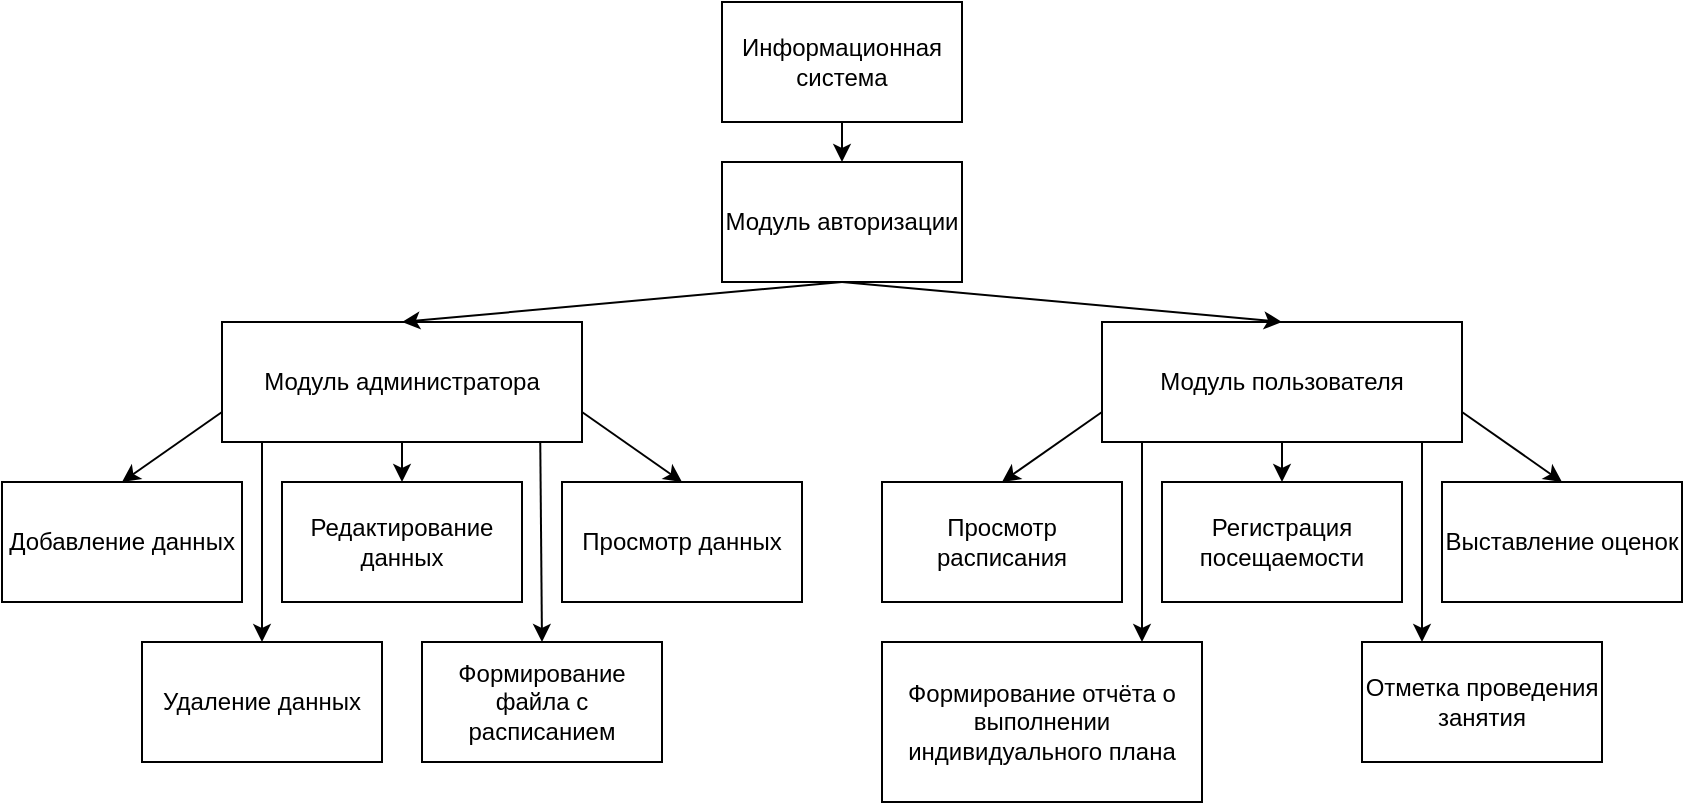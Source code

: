 <mxfile version="19.0.0" type="github">
  <diagram id="dxsCkdT6mXpU9T70Jx5Z" name="Page-1">
    <mxGraphModel dx="1455" dy="692" grid="1" gridSize="10" guides="1" tooltips="1" connect="1" arrows="1" fold="1" page="1" pageScale="1" pageWidth="827" pageHeight="1169" math="0" shadow="0">
      <root>
        <mxCell id="0" />
        <mxCell id="1" parent="0" />
        <mxCell id="iWz-e2gxmmqD6nIMcaIJ-20" value="" style="endArrow=classic;html=1;rounded=0;entryX=0.5;entryY=0;entryDx=0;entryDy=0;exitX=0.884;exitY=0.987;exitDx=0;exitDy=0;exitPerimeter=0;" parent="1" source="iWz-e2gxmmqD6nIMcaIJ-3" target="iWz-e2gxmmqD6nIMcaIJ-9" edge="1">
          <mxGeometry width="50" height="50" relative="1" as="geometry">
            <mxPoint x="200" y="380" as="sourcePoint" />
            <mxPoint x="400" y="410" as="targetPoint" />
          </mxGeometry>
        </mxCell>
        <mxCell id="iWz-e2gxmmqD6nIMcaIJ-1" value="Информационная система" style="rounded=0;whiteSpace=wrap;html=1;" parent="1" vertex="1">
          <mxGeometry x="360" y="160" width="120" height="60" as="geometry" />
        </mxCell>
        <mxCell id="iWz-e2gxmmqD6nIMcaIJ-2" value="Модуль авторизации" style="rounded=0;whiteSpace=wrap;html=1;" parent="1" vertex="1">
          <mxGeometry x="360" y="240" width="120" height="60" as="geometry" />
        </mxCell>
        <mxCell id="iWz-e2gxmmqD6nIMcaIJ-3" value="Модуль администратора" style="rounded=0;whiteSpace=wrap;html=1;" parent="1" vertex="1">
          <mxGeometry x="110" y="320" width="180" height="60" as="geometry" />
        </mxCell>
        <mxCell id="iWz-e2gxmmqD6nIMcaIJ-25" style="edgeStyle=orthogonalEdgeStyle;rounded=0;orthogonalLoop=1;jettySize=auto;html=1;exitX=0.5;exitY=1;exitDx=0;exitDy=0;entryX=0.5;entryY=0;entryDx=0;entryDy=0;" parent="1" source="iWz-e2gxmmqD6nIMcaIJ-4" target="iWz-e2gxmmqD6nIMcaIJ-11" edge="1">
          <mxGeometry relative="1" as="geometry" />
        </mxCell>
        <mxCell id="iWz-e2gxmmqD6nIMcaIJ-4" value="Модуль пользователя" style="rounded=0;whiteSpace=wrap;html=1;" parent="1" vertex="1">
          <mxGeometry x="550" y="320" width="180" height="60" as="geometry" />
        </mxCell>
        <mxCell id="iWz-e2gxmmqD6nIMcaIJ-5" value="Добавление данных" style="rounded=0;whiteSpace=wrap;html=1;" parent="1" vertex="1">
          <mxGeometry y="400" width="120" height="60" as="geometry" />
        </mxCell>
        <mxCell id="iWz-e2gxmmqD6nIMcaIJ-6" value="Редактирование данных" style="rounded=0;whiteSpace=wrap;html=1;" parent="1" vertex="1">
          <mxGeometry x="140" y="400" width="120" height="60" as="geometry" />
        </mxCell>
        <mxCell id="iWz-e2gxmmqD6nIMcaIJ-7" value="Удаление данных" style="rounded=0;whiteSpace=wrap;html=1;" parent="1" vertex="1">
          <mxGeometry x="70" y="480" width="120" height="60" as="geometry" />
        </mxCell>
        <mxCell id="iWz-e2gxmmqD6nIMcaIJ-8" value="Просмотр данных" style="rounded=0;whiteSpace=wrap;html=1;" parent="1" vertex="1">
          <mxGeometry x="280" y="400" width="120" height="60" as="geometry" />
        </mxCell>
        <mxCell id="iWz-e2gxmmqD6nIMcaIJ-9" value="Формирование файла с расписанием" style="rounded=0;whiteSpace=wrap;html=1;" parent="1" vertex="1">
          <mxGeometry x="210" y="480" width="120" height="60" as="geometry" />
        </mxCell>
        <mxCell id="iWz-e2gxmmqD6nIMcaIJ-10" value="Просмотр расписания" style="rounded=0;whiteSpace=wrap;html=1;" parent="1" vertex="1">
          <mxGeometry x="440" y="400" width="120" height="60" as="geometry" />
        </mxCell>
        <mxCell id="iWz-e2gxmmqD6nIMcaIJ-11" value="Регистрация посещаемости" style="rounded=0;whiteSpace=wrap;html=1;" parent="1" vertex="1">
          <mxGeometry x="580" y="400" width="120" height="60" as="geometry" />
        </mxCell>
        <mxCell id="iWz-e2gxmmqD6nIMcaIJ-12" value="Выставление оценок" style="rounded=0;whiteSpace=wrap;html=1;" parent="1" vertex="1">
          <mxGeometry x="720" y="400" width="120" height="60" as="geometry" />
        </mxCell>
        <mxCell id="iWz-e2gxmmqD6nIMcaIJ-13" value="" style="endArrow=classic;html=1;rounded=0;exitX=0.5;exitY=1;exitDx=0;exitDy=0;entryX=0.5;entryY=0;entryDx=0;entryDy=0;" parent="1" source="iWz-e2gxmmqD6nIMcaIJ-1" target="iWz-e2gxmmqD6nIMcaIJ-2" edge="1">
          <mxGeometry width="50" height="50" relative="1" as="geometry">
            <mxPoint x="350" y="460" as="sourcePoint" />
            <mxPoint x="420" y="240" as="targetPoint" />
          </mxGeometry>
        </mxCell>
        <mxCell id="iWz-e2gxmmqD6nIMcaIJ-15" value="" style="endArrow=classic;html=1;rounded=0;exitX=0.5;exitY=1;exitDx=0;exitDy=0;entryX=0.5;entryY=0;entryDx=0;entryDy=0;" parent="1" source="iWz-e2gxmmqD6nIMcaIJ-2" target="iWz-e2gxmmqD6nIMcaIJ-3" edge="1">
          <mxGeometry width="50" height="50" relative="1" as="geometry">
            <mxPoint x="350" y="460" as="sourcePoint" />
            <mxPoint x="400" y="410" as="targetPoint" />
          </mxGeometry>
        </mxCell>
        <mxCell id="iWz-e2gxmmqD6nIMcaIJ-16" value="" style="endArrow=classic;html=1;rounded=0;exitX=0.5;exitY=1;exitDx=0;exitDy=0;entryX=0.5;entryY=0;entryDx=0;entryDy=0;" parent="1" source="iWz-e2gxmmqD6nIMcaIJ-2" target="iWz-e2gxmmqD6nIMcaIJ-4" edge="1">
          <mxGeometry width="50" height="50" relative="1" as="geometry">
            <mxPoint x="410" y="350" as="sourcePoint" />
            <mxPoint x="460" y="300" as="targetPoint" />
          </mxGeometry>
        </mxCell>
        <mxCell id="iWz-e2gxmmqD6nIMcaIJ-17" value="" style="endArrow=classic;html=1;rounded=0;exitX=1;exitY=0.75;exitDx=0;exitDy=0;" parent="1" source="iWz-e2gxmmqD6nIMcaIJ-3" edge="1">
          <mxGeometry width="50" height="50" relative="1" as="geometry">
            <mxPoint x="350" y="460" as="sourcePoint" />
            <mxPoint x="340" y="400" as="targetPoint" />
          </mxGeometry>
        </mxCell>
        <mxCell id="iWz-e2gxmmqD6nIMcaIJ-18" value="" style="endArrow=classic;html=1;rounded=0;exitX=0.5;exitY=1;exitDx=0;exitDy=0;" parent="1" source="iWz-e2gxmmqD6nIMcaIJ-3" target="iWz-e2gxmmqD6nIMcaIJ-6" edge="1">
          <mxGeometry width="50" height="50" relative="1" as="geometry">
            <mxPoint x="350" y="460" as="sourcePoint" />
            <mxPoint x="400" y="410" as="targetPoint" />
          </mxGeometry>
        </mxCell>
        <mxCell id="iWz-e2gxmmqD6nIMcaIJ-19" value="" style="endArrow=classic;html=1;rounded=0;entryX=0.5;entryY=0;entryDx=0;entryDy=0;exitX=0;exitY=0.75;exitDx=0;exitDy=0;" parent="1" source="iWz-e2gxmmqD6nIMcaIJ-3" target="iWz-e2gxmmqD6nIMcaIJ-5" edge="1">
          <mxGeometry width="50" height="50" relative="1" as="geometry">
            <mxPoint x="200" y="380" as="sourcePoint" />
            <mxPoint x="400" y="410" as="targetPoint" />
          </mxGeometry>
        </mxCell>
        <mxCell id="iWz-e2gxmmqD6nIMcaIJ-21" value="" style="endArrow=classic;html=1;rounded=0;entryX=0.5;entryY=0;entryDx=0;entryDy=0;" parent="1" target="iWz-e2gxmmqD6nIMcaIJ-7" edge="1">
          <mxGeometry width="50" height="50" relative="1" as="geometry">
            <mxPoint x="130" y="380" as="sourcePoint" />
            <mxPoint x="400" y="410" as="targetPoint" />
          </mxGeometry>
        </mxCell>
        <mxCell id="P6R-fLQgAJbrhMCsGC3Y-1" value="Формирование отчёта о выполнении индивидуального плана" style="rounded=0;whiteSpace=wrap;html=1;" vertex="1" parent="1">
          <mxGeometry x="440" y="480" width="160" height="80" as="geometry" />
        </mxCell>
        <mxCell id="P6R-fLQgAJbrhMCsGC3Y-2" value="Отметка проведения занятия" style="rounded=0;whiteSpace=wrap;html=1;" vertex="1" parent="1">
          <mxGeometry x="680" y="480" width="120" height="60" as="geometry" />
        </mxCell>
        <mxCell id="P6R-fLQgAJbrhMCsGC3Y-5" value="" style="endArrow=classic;html=1;rounded=0;entryX=0.75;entryY=0;entryDx=0;entryDy=0;" edge="1" parent="1">
          <mxGeometry width="50" height="50" relative="1" as="geometry">
            <mxPoint x="710" y="380" as="sourcePoint" />
            <mxPoint x="710" y="480" as="targetPoint" />
          </mxGeometry>
        </mxCell>
        <mxCell id="P6R-fLQgAJbrhMCsGC3Y-6" value="" style="endArrow=classic;html=1;rounded=0;entryX=0.75;entryY=0;entryDx=0;entryDy=0;" edge="1" parent="1">
          <mxGeometry width="50" height="50" relative="1" as="geometry">
            <mxPoint x="570" y="380" as="sourcePoint" />
            <mxPoint x="570" y="480" as="targetPoint" />
          </mxGeometry>
        </mxCell>
        <mxCell id="P6R-fLQgAJbrhMCsGC3Y-8" value="" style="endArrow=classic;html=1;rounded=0;exitX=1;exitY=0.75;exitDx=0;exitDy=0;entryX=0.5;entryY=0;entryDx=0;entryDy=0;" edge="1" parent="1" source="iWz-e2gxmmqD6nIMcaIJ-4" target="iWz-e2gxmmqD6nIMcaIJ-12">
          <mxGeometry width="50" height="50" relative="1" as="geometry">
            <mxPoint x="710" y="460" as="sourcePoint" />
            <mxPoint x="760" y="410" as="targetPoint" />
          </mxGeometry>
        </mxCell>
        <mxCell id="P6R-fLQgAJbrhMCsGC3Y-9" value="" style="endArrow=classic;html=1;rounded=0;exitX=0;exitY=0.75;exitDx=0;exitDy=0;entryX=0.5;entryY=0;entryDx=0;entryDy=0;" edge="1" parent="1" source="iWz-e2gxmmqD6nIMcaIJ-4" target="iWz-e2gxmmqD6nIMcaIJ-10">
          <mxGeometry width="50" height="50" relative="1" as="geometry">
            <mxPoint x="710" y="460" as="sourcePoint" />
            <mxPoint x="760" y="410" as="targetPoint" />
          </mxGeometry>
        </mxCell>
      </root>
    </mxGraphModel>
  </diagram>
</mxfile>

